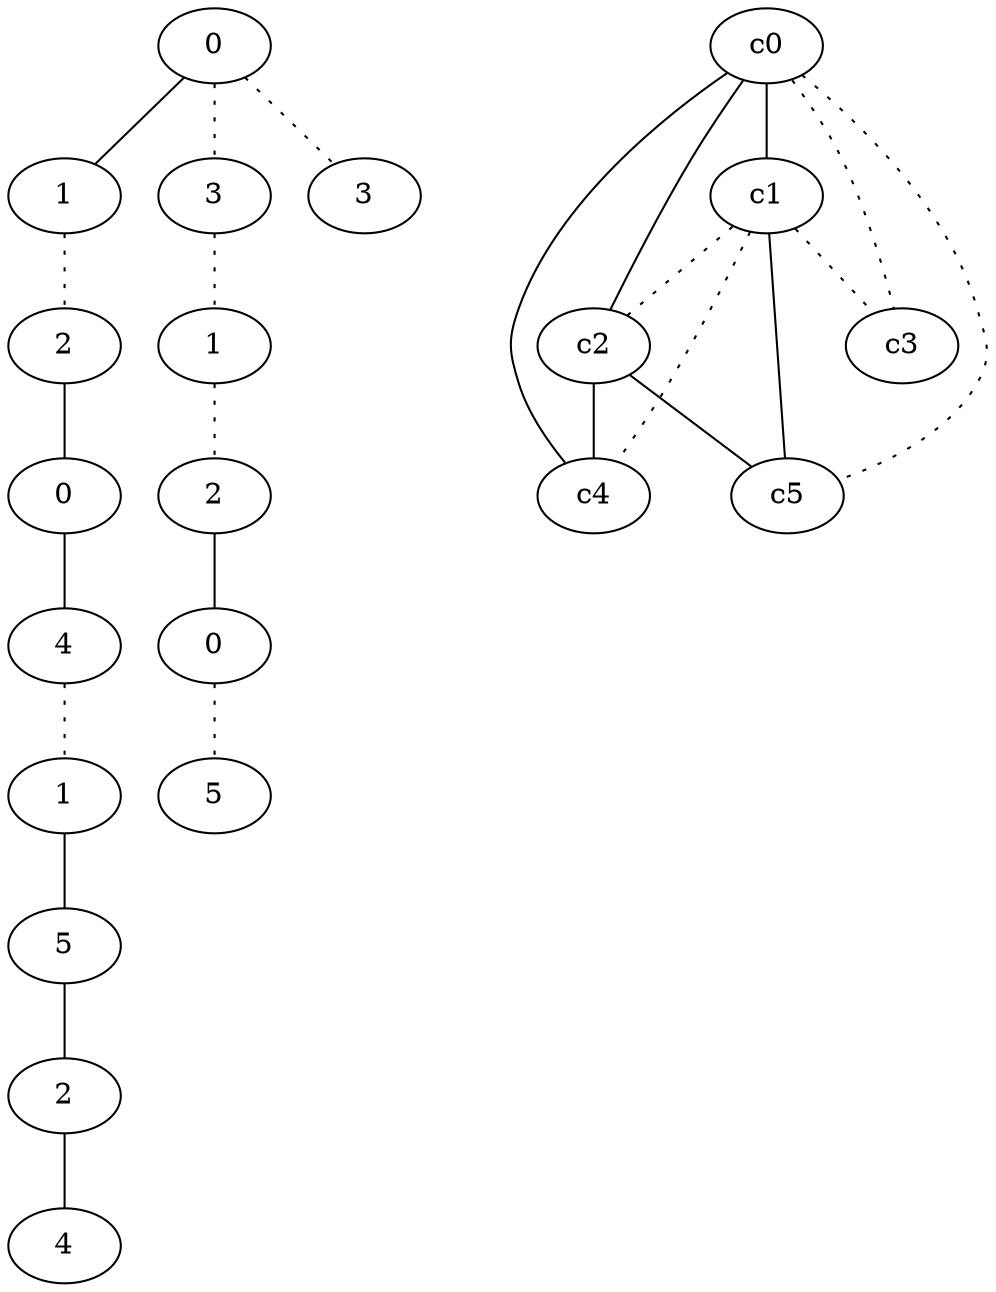 graph {
a0[label=0];
a1[label=1];
a2[label=2];
a3[label=0];
a4[label=4];
a5[label=1];
a6[label=5];
a7[label=2];
a8[label=4];
a9[label=3];
a10[label=1];
a11[label=2];
a12[label=0];
a13[label=5];
a14[label=3];
a0 -- a1;
a0 -- a9 [style=dotted];
a0 -- a14 [style=dotted];
a1 -- a2 [style=dotted];
a2 -- a3;
a3 -- a4;
a4 -- a5 [style=dotted];
a5 -- a6;
a6 -- a7;
a7 -- a8;
a9 -- a10 [style=dotted];
a10 -- a11 [style=dotted];
a11 -- a12;
a12 -- a13 [style=dotted];
c0 -- c1;
c0 -- c2;
c0 -- c3 [style=dotted];
c0 -- c4;
c0 -- c5 [style=dotted];
c1 -- c2 [style=dotted];
c1 -- c3 [style=dotted];
c1 -- c4 [style=dotted];
c1 -- c5;
c2 -- c4;
c2 -- c5;
}
